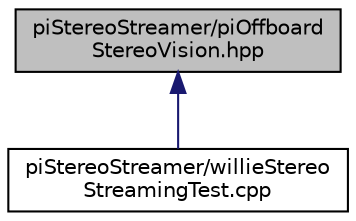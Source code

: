 digraph "piStereoStreamer/piOffboardStereoVision.hpp"
{
 // LATEX_PDF_SIZE
  edge [fontname="Helvetica",fontsize="10",labelfontname="Helvetica",labelfontsize="10"];
  node [fontname="Helvetica",fontsize="10",shape=record];
  Node1 [label="piStereoStreamer/piOffboard\lStereoVision.hpp",height=0.2,width=0.4,color="black", fillcolor="grey75", style="filled", fontcolor="black",tooltip=" "];
  Node1 -> Node2 [dir="back",color="midnightblue",fontsize="10",style="solid",fontname="Helvetica"];
  Node2 [label="piStereoStreamer/willieStereo\lStreamingTest.cpp",height=0.2,width=0.4,color="black", fillcolor="white", style="filled",URL="$willieStereoStreamingTest_8cpp.html",tooltip=" "];
}
